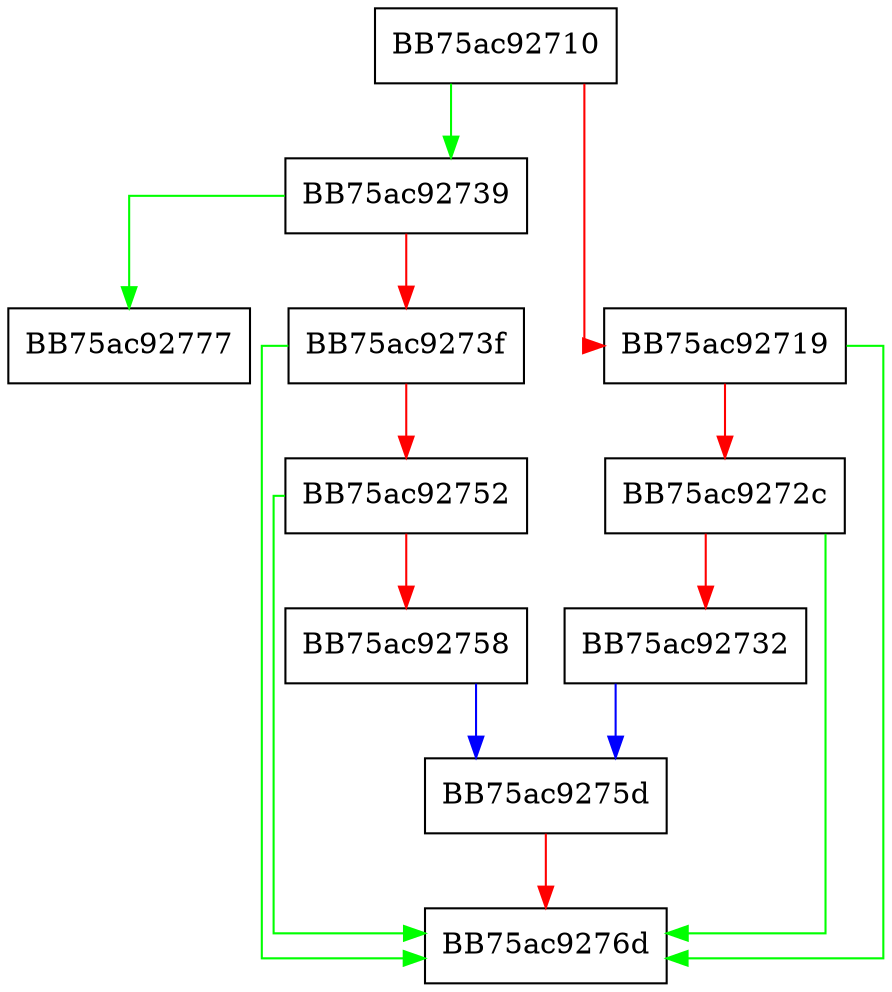 digraph ProcessNotification {
  node [shape="box"];
  graph [splines=ortho];
  BB75ac92710 -> BB75ac92739 [color="green"];
  BB75ac92710 -> BB75ac92719 [color="red"];
  BB75ac92719 -> BB75ac9276d [color="green"];
  BB75ac92719 -> BB75ac9272c [color="red"];
  BB75ac9272c -> BB75ac9276d [color="green"];
  BB75ac9272c -> BB75ac92732 [color="red"];
  BB75ac92732 -> BB75ac9275d [color="blue"];
  BB75ac92739 -> BB75ac92777 [color="green"];
  BB75ac92739 -> BB75ac9273f [color="red"];
  BB75ac9273f -> BB75ac9276d [color="green"];
  BB75ac9273f -> BB75ac92752 [color="red"];
  BB75ac92752 -> BB75ac9276d [color="green"];
  BB75ac92752 -> BB75ac92758 [color="red"];
  BB75ac92758 -> BB75ac9275d [color="blue"];
  BB75ac9275d -> BB75ac9276d [color="red"];
}